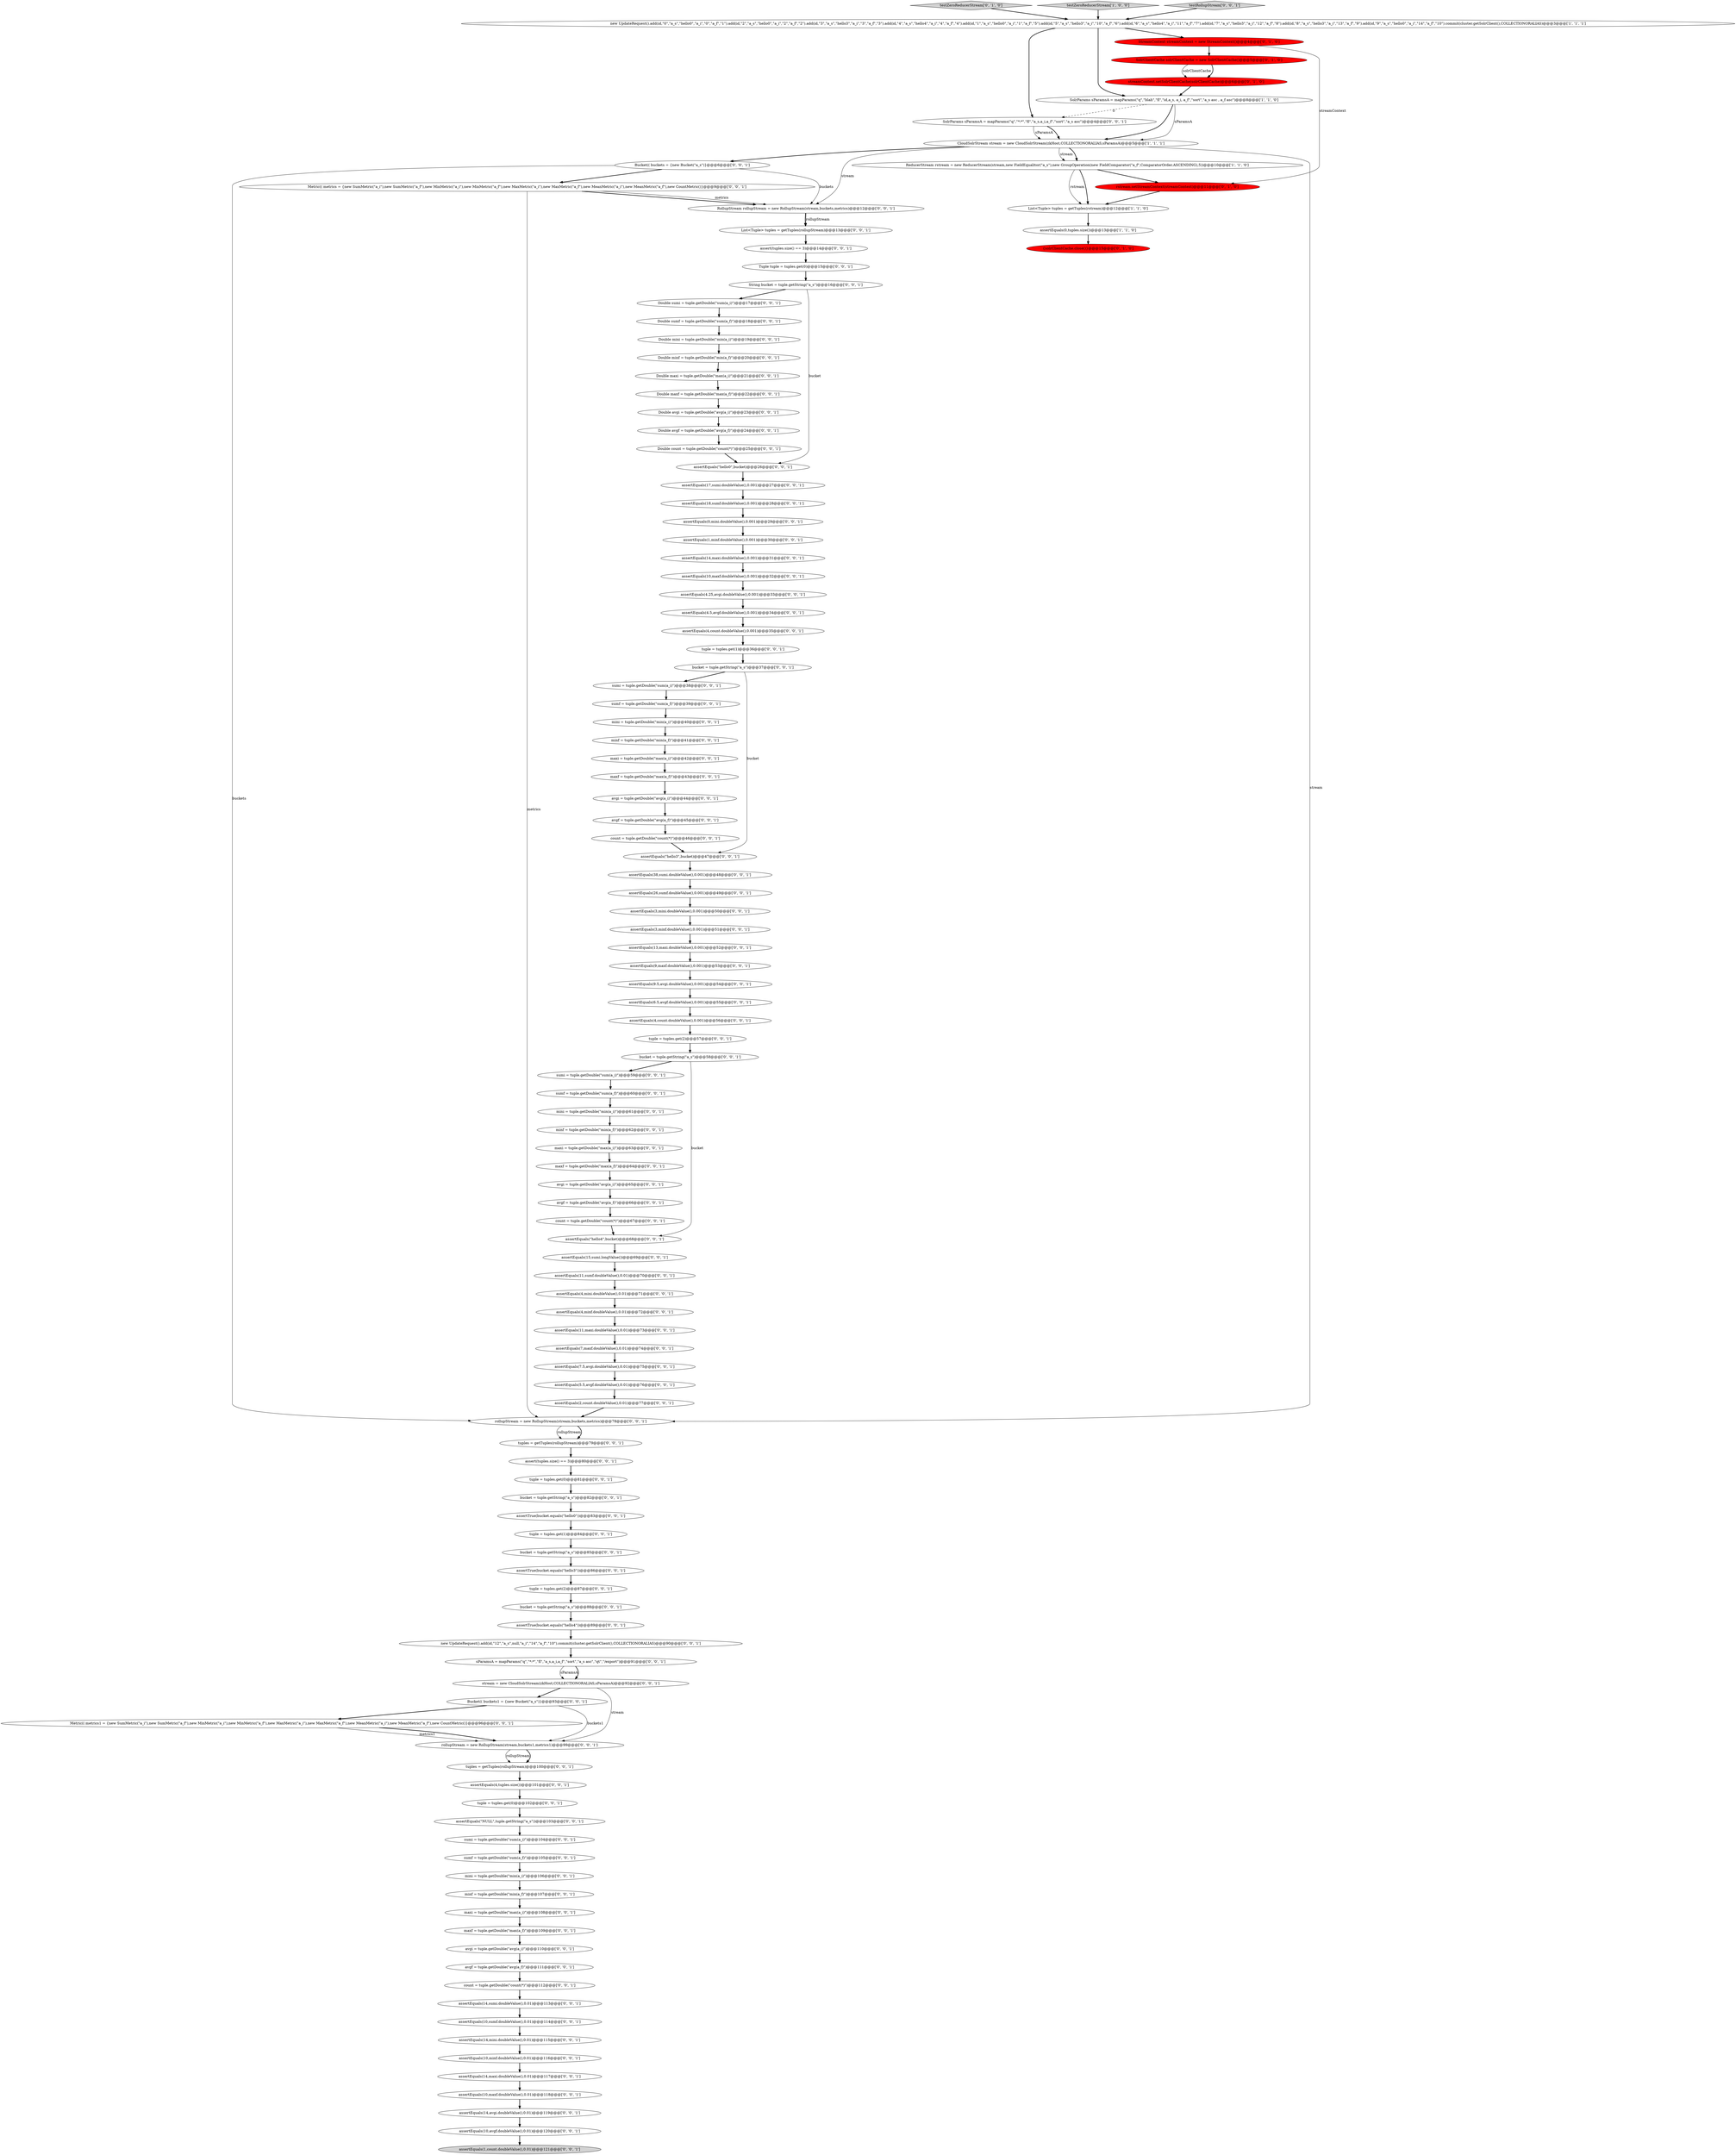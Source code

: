 digraph {
20 [style = filled, label = "tuples = getTuples(rollupStream)@@@79@@@['0', '0', '1']", fillcolor = white, shape = ellipse image = "AAA0AAABBB3BBB"];
104 [style = filled, label = "sumi = tuple.getDouble(\"sum(a_i)\")@@@104@@@['0', '0', '1']", fillcolor = white, shape = ellipse image = "AAA0AAABBB3BBB"];
8 [style = filled, label = "StreamContext streamContext = new StreamContext()@@@4@@@['0', '1', '0']", fillcolor = red, shape = ellipse image = "AAA1AAABBB2BBB"];
112 [style = filled, label = "new UpdateRequest().add(id,\"12\",\"a_s\",null,\"a_i\",\"14\",\"a_f\",\"10\").commit(cluster.getSolrClient(),COLLECTIONORALIAS)@@@90@@@['0', '0', '1']", fillcolor = white, shape = ellipse image = "AAA0AAABBB3BBB"];
76 [style = filled, label = "Double minf = tuple.getDouble(\"min(a_f)\")@@@20@@@['0', '0', '1']", fillcolor = white, shape = ellipse image = "AAA0AAABBB3BBB"];
61 [style = filled, label = "assertTrue(bucket.equals(\"hello0\"))@@@83@@@['0', '0', '1']", fillcolor = white, shape = ellipse image = "AAA0AAABBB3BBB"];
19 [style = filled, label = "sumf = tuple.getDouble(\"sum(a_f)\")@@@60@@@['0', '0', '1']", fillcolor = white, shape = ellipse image = "AAA0AAABBB3BBB"];
52 [style = filled, label = "Double mini = tuple.getDouble(\"min(a_i)\")@@@19@@@['0', '0', '1']", fillcolor = white, shape = ellipse image = "AAA0AAABBB3BBB"];
13 [style = filled, label = "Double sumi = tuple.getDouble(\"sum(a_i)\")@@@17@@@['0', '0', '1']", fillcolor = white, shape = ellipse image = "AAA0AAABBB3BBB"];
107 [style = filled, label = "maxi = tuple.getDouble(\"max(a_i)\")@@@42@@@['0', '0', '1']", fillcolor = white, shape = ellipse image = "AAA0AAABBB3BBB"];
36 [style = filled, label = "assertEquals(9.5,avgi.doubleValue(),0.001)@@@54@@@['0', '0', '1']", fillcolor = white, shape = ellipse image = "AAA0AAABBB3BBB"];
68 [style = filled, label = "avgf = tuple.getDouble(\"avg(a_f)\")@@@45@@@['0', '0', '1']", fillcolor = white, shape = ellipse image = "AAA0AAABBB3BBB"];
105 [style = filled, label = "assertEquals(18,sumf.doubleValue(),0.001)@@@28@@@['0', '0', '1']", fillcolor = white, shape = ellipse image = "AAA0AAABBB3BBB"];
120 [style = filled, label = "Double maxf = tuple.getDouble(\"max(a_f)\")@@@22@@@['0', '0', '1']", fillcolor = white, shape = ellipse image = "AAA0AAABBB3BBB"];
25 [style = filled, label = "assertEquals(4.25,avgi.doubleValue(),0.001)@@@33@@@['0', '0', '1']", fillcolor = white, shape = ellipse image = "AAA0AAABBB3BBB"];
34 [style = filled, label = "assertEquals(7.5,avgi.doubleValue(),0.01)@@@75@@@['0', '0', '1']", fillcolor = white, shape = ellipse image = "AAA0AAABBB3BBB"];
32 [style = filled, label = "assertEquals(4,count.doubleValue(),0.001)@@@35@@@['0', '0', '1']", fillcolor = white, shape = ellipse image = "AAA0AAABBB3BBB"];
102 [style = filled, label = "assertEquals(15,sumi.longValue())@@@69@@@['0', '0', '1']", fillcolor = white, shape = ellipse image = "AAA0AAABBB3BBB"];
30 [style = filled, label = "assert(tuples.size() == 3)@@@14@@@['0', '0', '1']", fillcolor = white, shape = ellipse image = "AAA0AAABBB3BBB"];
91 [style = filled, label = "assertEquals(13,maxi.doubleValue(),0.001)@@@52@@@['0', '0', '1']", fillcolor = white, shape = ellipse image = "AAA0AAABBB3BBB"];
10 [style = filled, label = "testZeroReducerStream['0', '1', '0']", fillcolor = lightgray, shape = diamond image = "AAA0AAABBB2BBB"];
4 [style = filled, label = "CloudSolrStream stream = new CloudSolrStream(zkHost,COLLECTIONORALIAS,sParamsA)@@@5@@@['1', '1', '1']", fillcolor = white, shape = ellipse image = "AAA0AAABBB1BBB"];
55 [style = filled, label = "assertEquals(4,tuples.size())@@@101@@@['0', '0', '1']", fillcolor = white, shape = ellipse image = "AAA0AAABBB3BBB"];
67 [style = filled, label = "Bucket(( buckets = {new Bucket(\"a_s\")}@@@6@@@['0', '0', '1']", fillcolor = white, shape = ellipse image = "AAA0AAABBB3BBB"];
41 [style = filled, label = "Metric(( metrics1 = {new SumMetric(\"a_i\"),new SumMetric(\"a_f\"),new MinMetric(\"a_i\"),new MinMetric(\"a_f\"),new MaxMetric(\"a_i\"),new MaxMetric(\"a_f\"),new MeanMetric(\"a_i\"),new MeanMetric(\"a_f\"),new CountMetric()}@@@96@@@['0', '0', '1']", fillcolor = white, shape = ellipse image = "AAA0AAABBB3BBB"];
46 [style = filled, label = "avgi = tuple.getDouble(\"avg(a_i)\")@@@65@@@['0', '0', '1']", fillcolor = white, shape = ellipse image = "AAA0AAABBB3BBB"];
48 [style = filled, label = "sParamsA = mapParams(\"q\",\"*:*\",\"fl\",\"a_s,a_i,a_f\",\"sort\",\"a_s asc\",\"qt\",\"/export\")@@@91@@@['0', '0', '1']", fillcolor = white, shape = ellipse image = "AAA0AAABBB3BBB"];
65 [style = filled, label = "assertEquals(4,mini.doubleValue(),0.01)@@@71@@@['0', '0', '1']", fillcolor = white, shape = ellipse image = "AAA0AAABBB3BBB"];
24 [style = filled, label = "List<Tuple> tuples = getTuples(rollupStream)@@@13@@@['0', '0', '1']", fillcolor = white, shape = ellipse image = "AAA0AAABBB3BBB"];
57 [style = filled, label = "assert(tuples.size() == 3)@@@80@@@['0', '0', '1']", fillcolor = white, shape = ellipse image = "AAA0AAABBB3BBB"];
1 [style = filled, label = "List<Tuple> tuples = getTuples(rstream)@@@12@@@['1', '1', '0']", fillcolor = white, shape = ellipse image = "AAA0AAABBB1BBB"];
23 [style = filled, label = "RollupStream rollupStream = new RollupStream(stream,buckets,metrics)@@@12@@@['0', '0', '1']", fillcolor = white, shape = ellipse image = "AAA0AAABBB3BBB"];
45 [style = filled, label = "bucket = tuple.getString(\"a_s\")@@@88@@@['0', '0', '1']", fillcolor = white, shape = ellipse image = "AAA0AAABBB3BBB"];
96 [style = filled, label = "SolrParams sParamsA = mapParams(\"q\",\"*:*\",\"fl\",\"a_s,a_i,a_f\",\"sort\",\"a_s asc\")@@@4@@@['0', '0', '1']", fillcolor = white, shape = ellipse image = "AAA0AAABBB3BBB"];
108 [style = filled, label = "assertEquals(10,minf.doubleValue(),0.01)@@@116@@@['0', '0', '1']", fillcolor = white, shape = ellipse image = "AAA0AAABBB3BBB"];
118 [style = filled, label = "assertEquals(26,sumf.doubleValue(),0.001)@@@49@@@['0', '0', '1']", fillcolor = white, shape = ellipse image = "AAA0AAABBB3BBB"];
89 [style = filled, label = "maxf = tuple.getDouble(\"max(a_f)\")@@@64@@@['0', '0', '1']", fillcolor = white, shape = ellipse image = "AAA0AAABBB3BBB"];
64 [style = filled, label = "avgi = tuple.getDouble(\"avg(a_i)\")@@@44@@@['0', '0', '1']", fillcolor = white, shape = ellipse image = "AAA0AAABBB3BBB"];
69 [style = filled, label = "tuple = tuples.get(0)@@@81@@@['0', '0', '1']", fillcolor = white, shape = ellipse image = "AAA0AAABBB3BBB"];
79 [style = filled, label = "assertEquals(9,maxf.doubleValue(),0.001)@@@53@@@['0', '0', '1']", fillcolor = white, shape = ellipse image = "AAA0AAABBB3BBB"];
100 [style = filled, label = "Tuple tuple = tuples.get(0)@@@15@@@['0', '0', '1']", fillcolor = white, shape = ellipse image = "AAA0AAABBB3BBB"];
121 [style = filled, label = "sumf = tuple.getDouble(\"sum(a_f)\")@@@105@@@['0', '0', '1']", fillcolor = white, shape = ellipse image = "AAA0AAABBB3BBB"];
88 [style = filled, label = "bucket = tuple.getString(\"a_s\")@@@37@@@['0', '0', '1']", fillcolor = white, shape = ellipse image = "AAA0AAABBB3BBB"];
59 [style = filled, label = "tuple = tuples.get(1)@@@84@@@['0', '0', '1']", fillcolor = white, shape = ellipse image = "AAA0AAABBB3BBB"];
80 [style = filled, label = "rollupStream = new RollupStream(stream,buckets,metrics)@@@78@@@['0', '0', '1']", fillcolor = white, shape = ellipse image = "AAA0AAABBB3BBB"];
35 [style = filled, label = "Double avgi = tuple.getDouble(\"avg(a_i)\")@@@23@@@['0', '0', '1']", fillcolor = white, shape = ellipse image = "AAA0AAABBB3BBB"];
66 [style = filled, label = "maxi = tuple.getDouble(\"max(a_i)\")@@@108@@@['0', '0', '1']", fillcolor = white, shape = ellipse image = "AAA0AAABBB3BBB"];
28 [style = filled, label = "tuple = tuples.get(2)@@@87@@@['0', '0', '1']", fillcolor = white, shape = ellipse image = "AAA0AAABBB3BBB"];
7 [style = filled, label = "SolrClientCache solrClientCache = new SolrClientCache()@@@5@@@['0', '1', '0']", fillcolor = red, shape = ellipse image = "AAA1AAABBB2BBB"];
40 [style = filled, label = "bucket = tuple.getString(\"a_s\")@@@58@@@['0', '0', '1']", fillcolor = white, shape = ellipse image = "AAA0AAABBB3BBB"];
74 [style = filled, label = "count = tuple.getDouble(\"count(*)\")@@@112@@@['0', '0', '1']", fillcolor = white, shape = ellipse image = "AAA0AAABBB3BBB"];
97 [style = filled, label = "assertEquals(4,count.doubleValue(),0.001)@@@56@@@['0', '0', '1']", fillcolor = white, shape = ellipse image = "AAA0AAABBB3BBB"];
113 [style = filled, label = "assertEquals(14,maxi.doubleValue(),0.01)@@@117@@@['0', '0', '1']", fillcolor = white, shape = ellipse image = "AAA0AAABBB3BBB"];
98 [style = filled, label = "minf = tuple.getDouble(\"min(a_f)\")@@@62@@@['0', '0', '1']", fillcolor = white, shape = ellipse image = "AAA0AAABBB3BBB"];
109 [style = filled, label = "tuple = tuples.get(2)@@@57@@@['0', '0', '1']", fillcolor = white, shape = ellipse image = "AAA0AAABBB3BBB"];
56 [style = filled, label = "assertEquals(4,minf.doubleValue(),0.01)@@@72@@@['0', '0', '1']", fillcolor = white, shape = ellipse image = "AAA0AAABBB3BBB"];
84 [style = filled, label = "stream = new CloudSolrStream(zkHost,COLLECTIONORALIAS,sParamsA)@@@92@@@['0', '0', '1']", fillcolor = white, shape = ellipse image = "AAA0AAABBB3BBB"];
63 [style = filled, label = "assertEquals(7,maxf.doubleValue(),0.01)@@@74@@@['0', '0', '1']", fillcolor = white, shape = ellipse image = "AAA0AAABBB3BBB"];
14 [style = filled, label = "Double maxi = tuple.getDouble(\"max(a_i)\")@@@21@@@['0', '0', '1']", fillcolor = white, shape = ellipse image = "AAA0AAABBB3BBB"];
94 [style = filled, label = "assertEquals(11,maxi.doubleValue(),0.01)@@@73@@@['0', '0', '1']", fillcolor = white, shape = ellipse image = "AAA0AAABBB3BBB"];
42 [style = filled, label = "mini = tuple.getDouble(\"min(a_i)\")@@@40@@@['0', '0', '1']", fillcolor = white, shape = ellipse image = "AAA0AAABBB3BBB"];
31 [style = filled, label = "assertEquals(0,mini.doubleValue(),0.001)@@@29@@@['0', '0', '1']", fillcolor = white, shape = ellipse image = "AAA0AAABBB3BBB"];
73 [style = filled, label = "sumi = tuple.getDouble(\"sum(a_i)\")@@@59@@@['0', '0', '1']", fillcolor = white, shape = ellipse image = "AAA0AAABBB3BBB"];
16 [style = filled, label = "tuple = tuples.get(0)@@@102@@@['0', '0', '1']", fillcolor = white, shape = ellipse image = "AAA0AAABBB3BBB"];
117 [style = filled, label = "assertEquals(3,mini.doubleValue(),0.001)@@@50@@@['0', '0', '1']", fillcolor = white, shape = ellipse image = "AAA0AAABBB3BBB"];
90 [style = filled, label = "assertEquals(10,sumf.doubleValue(),0.01)@@@114@@@['0', '0', '1']", fillcolor = white, shape = ellipse image = "AAA0AAABBB3BBB"];
51 [style = filled, label = "count = tuple.getDouble(\"count(*)\")@@@67@@@['0', '0', '1']", fillcolor = white, shape = ellipse image = "AAA0AAABBB3BBB"];
37 [style = filled, label = "minf = tuple.getDouble(\"min(a_f)\")@@@41@@@['0', '0', '1']", fillcolor = white, shape = ellipse image = "AAA0AAABBB3BBB"];
6 [style = filled, label = "ReducerStream rstream = new ReducerStream(stream,new FieldEqualitor(\"a_s\"),new GroupOperation(new FieldComparator(\"a_f\",ComparatorOrder.ASCENDING),5))@@@10@@@['1', '1', '0']", fillcolor = white, shape = ellipse image = "AAA0AAABBB1BBB"];
116 [style = filled, label = "tuples = getTuples(rollupStream)@@@100@@@['0', '0', '1']", fillcolor = white, shape = ellipse image = "AAA0AAABBB3BBB"];
2 [style = filled, label = "testZeroReducerStream['1', '0', '0']", fillcolor = lightgray, shape = diamond image = "AAA0AAABBB1BBB"];
12 [style = filled, label = "{solrClientCache.close()}@@@15@@@['0', '1', '0']", fillcolor = red, shape = ellipse image = "AAA1AAABBB2BBB"];
11 [style = filled, label = "rstream.setStreamContext(streamContext)@@@11@@@['0', '1', '0']", fillcolor = red, shape = ellipse image = "AAA1AAABBB2BBB"];
9 [style = filled, label = "streamContext.setSolrClientCache(solrClientCache)@@@6@@@['0', '1', '0']", fillcolor = red, shape = ellipse image = "AAA1AAABBB2BBB"];
114 [style = filled, label = "count = tuple.getDouble(\"count(*)\")@@@46@@@['0', '0', '1']", fillcolor = white, shape = ellipse image = "AAA0AAABBB3BBB"];
115 [style = filled, label = "Double avgf = tuple.getDouble(\"avg(a_f)\")@@@24@@@['0', '0', '1']", fillcolor = white, shape = ellipse image = "AAA0AAABBB3BBB"];
22 [style = filled, label = "assertEquals(14,mini.doubleValue(),0.01)@@@115@@@['0', '0', '1']", fillcolor = white, shape = ellipse image = "AAA0AAABBB3BBB"];
5 [style = filled, label = "new UpdateRequest().add(id,\"0\",\"a_s\",\"hello0\",\"a_i\",\"0\",\"a_f\",\"1\").add(id,\"2\",\"a_s\",\"hello0\",\"a_i\",\"2\",\"a_f\",\"2\").add(id,\"3\",\"a_s\",\"hello3\",\"a_i\",\"3\",\"a_f\",\"3\").add(id,\"4\",\"a_s\",\"hello4\",\"a_i\",\"4\",\"a_f\",\"4\").add(id,\"1\",\"a_s\",\"hello0\",\"a_i\",\"1\",\"a_f\",\"5\").add(id,\"5\",\"a_s\",\"hello3\",\"a_i\",\"10\",\"a_f\",\"6\").add(id,\"6\",\"a_s\",\"hello4\",\"a_i\",\"11\",\"a_f\",\"7\").add(id,\"7\",\"a_s\",\"hello3\",\"a_i\",\"12\",\"a_f\",\"8\").add(id,\"8\",\"a_s\",\"hello3\",\"a_i\",\"13\",\"a_f\",\"9\").add(id,\"9\",\"a_s\",\"hello0\",\"a_i\",\"14\",\"a_f\",\"10\").commit(cluster.getSolrClient(),COLLECTIONORALIAS)@@@3@@@['1', '1', '1']", fillcolor = white, shape = ellipse image = "AAA0AAABBB1BBB"];
29 [style = filled, label = "Double sumf = tuple.getDouble(\"sum(a_f)\")@@@18@@@['0', '0', '1']", fillcolor = white, shape = ellipse image = "AAA0AAABBB3BBB"];
75 [style = filled, label = "assertEquals(14,sumi.doubleValue(),0.01)@@@113@@@['0', '0', '1']", fillcolor = white, shape = ellipse image = "AAA0AAABBB3BBB"];
77 [style = filled, label = "assertEquals(\"NULL\",tuple.getString(\"a_s\"))@@@103@@@['0', '0', '1']", fillcolor = white, shape = ellipse image = "AAA0AAABBB3BBB"];
26 [style = filled, label = "maxi = tuple.getDouble(\"max(a_i)\")@@@63@@@['0', '0', '1']", fillcolor = white, shape = ellipse image = "AAA0AAABBB3BBB"];
33 [style = filled, label = "assertEquals(\"hello0\",bucket)@@@26@@@['0', '0', '1']", fillcolor = white, shape = ellipse image = "AAA0AAABBB3BBB"];
0 [style = filled, label = "SolrParams sParamsA = mapParams(\"q\",\"blah\",\"fl\",\"id,a_s, a_i, a_f\",\"sort\",\"a_s asc , a_f asc\")@@@8@@@['1', '1', '0']", fillcolor = white, shape = ellipse image = "AAA0AAABBB1BBB"];
18 [style = filled, label = "assertEquals(10,maxf.doubleValue(),0.001)@@@32@@@['0', '0', '1']", fillcolor = white, shape = ellipse image = "AAA0AAABBB3BBB"];
43 [style = filled, label = "assertEquals(1,minf.doubleValue(),0.001)@@@30@@@['0', '0', '1']", fillcolor = white, shape = ellipse image = "AAA0AAABBB3BBB"];
70 [style = filled, label = "avgi = tuple.getDouble(\"avg(a_i)\")@@@110@@@['0', '0', '1']", fillcolor = white, shape = ellipse image = "AAA0AAABBB3BBB"];
81 [style = filled, label = "avgf = tuple.getDouble(\"avg(a_f)\")@@@111@@@['0', '0', '1']", fillcolor = white, shape = ellipse image = "AAA0AAABBB3BBB"];
86 [style = filled, label = "minf = tuple.getDouble(\"min(a_f)\")@@@107@@@['0', '0', '1']", fillcolor = white, shape = ellipse image = "AAA0AAABBB3BBB"];
60 [style = filled, label = "String bucket = tuple.getString(\"a_s\")@@@16@@@['0', '0', '1']", fillcolor = white, shape = ellipse image = "AAA0AAABBB3BBB"];
95 [style = filled, label = "assertEquals(11,sumf.doubleValue(),0.01)@@@70@@@['0', '0', '1']", fillcolor = white, shape = ellipse image = "AAA0AAABBB3BBB"];
72 [style = filled, label = "mini = tuple.getDouble(\"min(a_i)\")@@@61@@@['0', '0', '1']", fillcolor = white, shape = ellipse image = "AAA0AAABBB3BBB"];
62 [style = filled, label = "Bucket(( buckets1 = {new Bucket(\"a_s\")}@@@93@@@['0', '0', '1']", fillcolor = white, shape = ellipse image = "AAA0AAABBB3BBB"];
54 [style = filled, label = "Double count = tuple.getDouble(\"count(*)\")@@@25@@@['0', '0', '1']", fillcolor = white, shape = ellipse image = "AAA0AAABBB3BBB"];
92 [style = filled, label = "assertEquals(6.5,avgf.doubleValue(),0.001)@@@55@@@['0', '0', '1']", fillcolor = white, shape = ellipse image = "AAA0AAABBB3BBB"];
47 [style = filled, label = "assertEquals(\"hello4\",bucket)@@@68@@@['0', '0', '1']", fillcolor = white, shape = ellipse image = "AAA0AAABBB3BBB"];
39 [style = filled, label = "assertTrue(bucket.equals(\"hello3\"))@@@86@@@['0', '0', '1']", fillcolor = white, shape = ellipse image = "AAA0AAABBB3BBB"];
82 [style = filled, label = "tuple = tuples.get(1)@@@36@@@['0', '0', '1']", fillcolor = white, shape = ellipse image = "AAA0AAABBB3BBB"];
71 [style = filled, label = "avgf = tuple.getDouble(\"avg(a_f)\")@@@66@@@['0', '0', '1']", fillcolor = white, shape = ellipse image = "AAA0AAABBB3BBB"];
21 [style = filled, label = "assertEquals(1,count.doubleValue(),0.01)@@@121@@@['0', '0', '1']", fillcolor = lightgray, shape = ellipse image = "AAA0AAABBB3BBB"];
93 [style = filled, label = "Metric(( metrics = {new SumMetric(\"a_i\"),new SumMetric(\"a_f\"),new MinMetric(\"a_i\"),new MinMetric(\"a_f\"),new MaxMetric(\"a_i\"),new MaxMetric(\"a_f\"),new MeanMetric(\"a_i\"),new MeanMetric(\"a_f\"),new CountMetric()}@@@9@@@['0', '0', '1']", fillcolor = white, shape = ellipse image = "AAA0AAABBB3BBB"];
49 [style = filled, label = "sumi = tuple.getDouble(\"sum(a_i)\")@@@38@@@['0', '0', '1']", fillcolor = white, shape = ellipse image = "AAA0AAABBB3BBB"];
85 [style = filled, label = "sumf = tuple.getDouble(\"sum(a_f)\")@@@39@@@['0', '0', '1']", fillcolor = white, shape = ellipse image = "AAA0AAABBB3BBB"];
78 [style = filled, label = "assertEquals(17,sumi.doubleValue(),0.001)@@@27@@@['0', '0', '1']", fillcolor = white, shape = ellipse image = "AAA0AAABBB3BBB"];
87 [style = filled, label = "assertEquals(2,count.doubleValue(),0.01)@@@77@@@['0', '0', '1']", fillcolor = white, shape = ellipse image = "AAA0AAABBB3BBB"];
119 [style = filled, label = "assertEquals(4.5,avgf.doubleValue(),0.001)@@@34@@@['0', '0', '1']", fillcolor = white, shape = ellipse image = "AAA0AAABBB3BBB"];
83 [style = filled, label = "assertEquals(14,maxi.doubleValue(),0.001)@@@31@@@['0', '0', '1']", fillcolor = white, shape = ellipse image = "AAA0AAABBB3BBB"];
15 [style = filled, label = "assertEquals(38,sumi.doubleValue(),0.001)@@@48@@@['0', '0', '1']", fillcolor = white, shape = ellipse image = "AAA0AAABBB3BBB"];
101 [style = filled, label = "assertEquals(\"hello3\",bucket)@@@47@@@['0', '0', '1']", fillcolor = white, shape = ellipse image = "AAA0AAABBB3BBB"];
3 [style = filled, label = "assertEquals(0,tuples.size())@@@13@@@['1', '1', '0']", fillcolor = white, shape = ellipse image = "AAA0AAABBB1BBB"];
103 [style = filled, label = "mini = tuple.getDouble(\"min(a_i)\")@@@106@@@['0', '0', '1']", fillcolor = white, shape = ellipse image = "AAA0AAABBB3BBB"];
44 [style = filled, label = "assertEquals(5.5,avgf.doubleValue(),0.01)@@@76@@@['0', '0', '1']", fillcolor = white, shape = ellipse image = "AAA0AAABBB3BBB"];
122 [style = filled, label = "rollupStream = new RollupStream(stream,buckets1,metrics1)@@@99@@@['0', '0', '1']", fillcolor = white, shape = ellipse image = "AAA0AAABBB3BBB"];
106 [style = filled, label = "assertEquals(14,avgi.doubleValue(),0.01)@@@119@@@['0', '0', '1']", fillcolor = white, shape = ellipse image = "AAA0AAABBB3BBB"];
17 [style = filled, label = "assertEquals(10,avgf.doubleValue(),0.01)@@@120@@@['0', '0', '1']", fillcolor = white, shape = ellipse image = "AAA0AAABBB3BBB"];
50 [style = filled, label = "bucket = tuple.getString(\"a_s\")@@@82@@@['0', '0', '1']", fillcolor = white, shape = ellipse image = "AAA0AAABBB3BBB"];
99 [style = filled, label = "testRollupStream['0', '0', '1']", fillcolor = lightgray, shape = diamond image = "AAA0AAABBB3BBB"];
27 [style = filled, label = "bucket = tuple.getString(\"a_s\")@@@85@@@['0', '0', '1']", fillcolor = white, shape = ellipse image = "AAA0AAABBB3BBB"];
110 [style = filled, label = "assertEquals(10,maxf.doubleValue(),0.01)@@@118@@@['0', '0', '1']", fillcolor = white, shape = ellipse image = "AAA0AAABBB3BBB"];
53 [style = filled, label = "assertEquals(3,minf.doubleValue(),0.001)@@@51@@@['0', '0', '1']", fillcolor = white, shape = ellipse image = "AAA0AAABBB3BBB"];
111 [style = filled, label = "assertTrue(bucket.equals(\"hello4\"))@@@89@@@['0', '0', '1']", fillcolor = white, shape = ellipse image = "AAA0AAABBB3BBB"];
38 [style = filled, label = "maxf = tuple.getDouble(\"max(a_f)\")@@@43@@@['0', '0', '1']", fillcolor = white, shape = ellipse image = "AAA0AAABBB3BBB"];
58 [style = filled, label = "maxf = tuple.getDouble(\"max(a_f)\")@@@109@@@['0', '0', '1']", fillcolor = white, shape = ellipse image = "AAA0AAABBB3BBB"];
38->64 [style = bold, label=""];
109->40 [style = bold, label=""];
5->96 [style = bold, label=""];
37->107 [style = bold, label=""];
20->57 [style = bold, label=""];
6->1 [style = solid, label="rstream"];
107->38 [style = bold, label=""];
115->54 [style = bold, label=""];
101->15 [style = bold, label=""];
63->34 [style = bold, label=""];
96->4 [style = bold, label=""];
0->4 [style = solid, label="sParamsA"];
65->56 [style = bold, label=""];
95->65 [style = bold, label=""];
61->59 [style = bold, label=""];
33->78 [style = bold, label=""];
114->101 [style = bold, label=""];
24->30 [style = bold, label=""];
103->86 [style = bold, label=""];
69->50 [style = bold, label=""];
7->9 [style = bold, label=""];
99->5 [style = bold, label=""];
23->24 [style = solid, label="rollupStream"];
43->83 [style = bold, label=""];
88->101 [style = solid, label="bucket"];
76->14 [style = bold, label=""];
5->0 [style = bold, label=""];
78->105 [style = bold, label=""];
40->47 [style = solid, label="bucket"];
6->11 [style = bold, label=""];
51->47 [style = bold, label=""];
4->80 [style = solid, label="stream"];
54->33 [style = bold, label=""];
45->111 [style = bold, label=""];
85->42 [style = bold, label=""];
4->67 [style = bold, label=""];
92->97 [style = bold, label=""];
89->46 [style = bold, label=""];
116->55 [style = bold, label=""];
102->95 [style = bold, label=""];
17->21 [style = bold, label=""];
80->20 [style = solid, label="rollupStream"];
28->45 [style = bold, label=""];
84->122 [style = solid, label="stream"];
67->23 [style = solid, label="buckets"];
96->4 [style = solid, label="sParamsA"];
108->113 [style = bold, label=""];
93->23 [style = bold, label=""];
80->20 [style = bold, label=""];
111->112 [style = bold, label=""];
86->66 [style = bold, label=""];
120->35 [style = bold, label=""];
4->23 [style = solid, label="stream"];
112->48 [style = bold, label=""];
58->70 [style = bold, label=""];
60->13 [style = bold, label=""];
29->52 [style = bold, label=""];
19->72 [style = bold, label=""];
98->26 [style = bold, label=""];
35->115 [style = bold, label=""];
8->11 [style = solid, label="streamContext"];
0->96 [style = dashed, label="0"];
44->87 [style = bold, label=""];
122->116 [style = solid, label="rollupStream"];
48->84 [style = solid, label="sParamsA"];
122->116 [style = bold, label=""];
70->81 [style = bold, label=""];
106->17 [style = bold, label=""];
32->82 [style = bold, label=""];
49->85 [style = bold, label=""];
18->25 [style = bold, label=""];
97->109 [style = bold, label=""];
62->122 [style = solid, label="buckets1"];
72->98 [style = bold, label=""];
73->19 [style = bold, label=""];
75->90 [style = bold, label=""];
57->69 [style = bold, label=""];
82->88 [style = bold, label=""];
83->18 [style = bold, label=""];
74->75 [style = bold, label=""];
59->27 [style = bold, label=""];
42->37 [style = bold, label=""];
90->22 [style = bold, label=""];
88->49 [style = bold, label=""];
1->3 [style = bold, label=""];
48->84 [style = bold, label=""];
84->62 [style = bold, label=""];
93->80 [style = solid, label="metrics"];
3->12 [style = bold, label=""];
68->114 [style = bold, label=""];
67->93 [style = bold, label=""];
36->92 [style = bold, label=""];
77->104 [style = bold, label=""];
66->58 [style = bold, label=""];
91->79 [style = bold, label=""];
6->1 [style = bold, label=""];
25->119 [style = bold, label=""];
16->77 [style = bold, label=""];
27->39 [style = bold, label=""];
62->41 [style = bold, label=""];
10->5 [style = bold, label=""];
26->89 [style = bold, label=""];
81->74 [style = bold, label=""];
34->44 [style = bold, label=""];
31->43 [style = bold, label=""];
119->32 [style = bold, label=""];
14->120 [style = bold, label=""];
121->103 [style = bold, label=""];
55->16 [style = bold, label=""];
50->61 [style = bold, label=""];
41->122 [style = solid, label="metrics1"];
113->110 [style = bold, label=""];
47->102 [style = bold, label=""];
2->5 [style = bold, label=""];
22->108 [style = bold, label=""];
5->8 [style = bold, label=""];
60->33 [style = solid, label="bucket"];
56->94 [style = bold, label=""];
71->51 [style = bold, label=""];
9->0 [style = bold, label=""];
110->106 [style = bold, label=""];
4->6 [style = bold, label=""];
11->1 [style = bold, label=""];
52->76 [style = bold, label=""];
118->117 [style = bold, label=""];
105->31 [style = bold, label=""];
67->80 [style = solid, label="buckets"];
40->73 [style = bold, label=""];
53->91 [style = bold, label=""];
15->118 [style = bold, label=""];
39->28 [style = bold, label=""];
7->9 [style = solid, label="solrClientCache"];
8->7 [style = bold, label=""];
93->23 [style = solid, label="metrics"];
41->122 [style = bold, label=""];
46->71 [style = bold, label=""];
13->29 [style = bold, label=""];
23->24 [style = bold, label=""];
104->121 [style = bold, label=""];
79->36 [style = bold, label=""];
30->100 [style = bold, label=""];
0->4 [style = bold, label=""];
64->68 [style = bold, label=""];
117->53 [style = bold, label=""];
87->80 [style = bold, label=""];
4->6 [style = solid, label="stream"];
94->63 [style = bold, label=""];
100->60 [style = bold, label=""];
}
